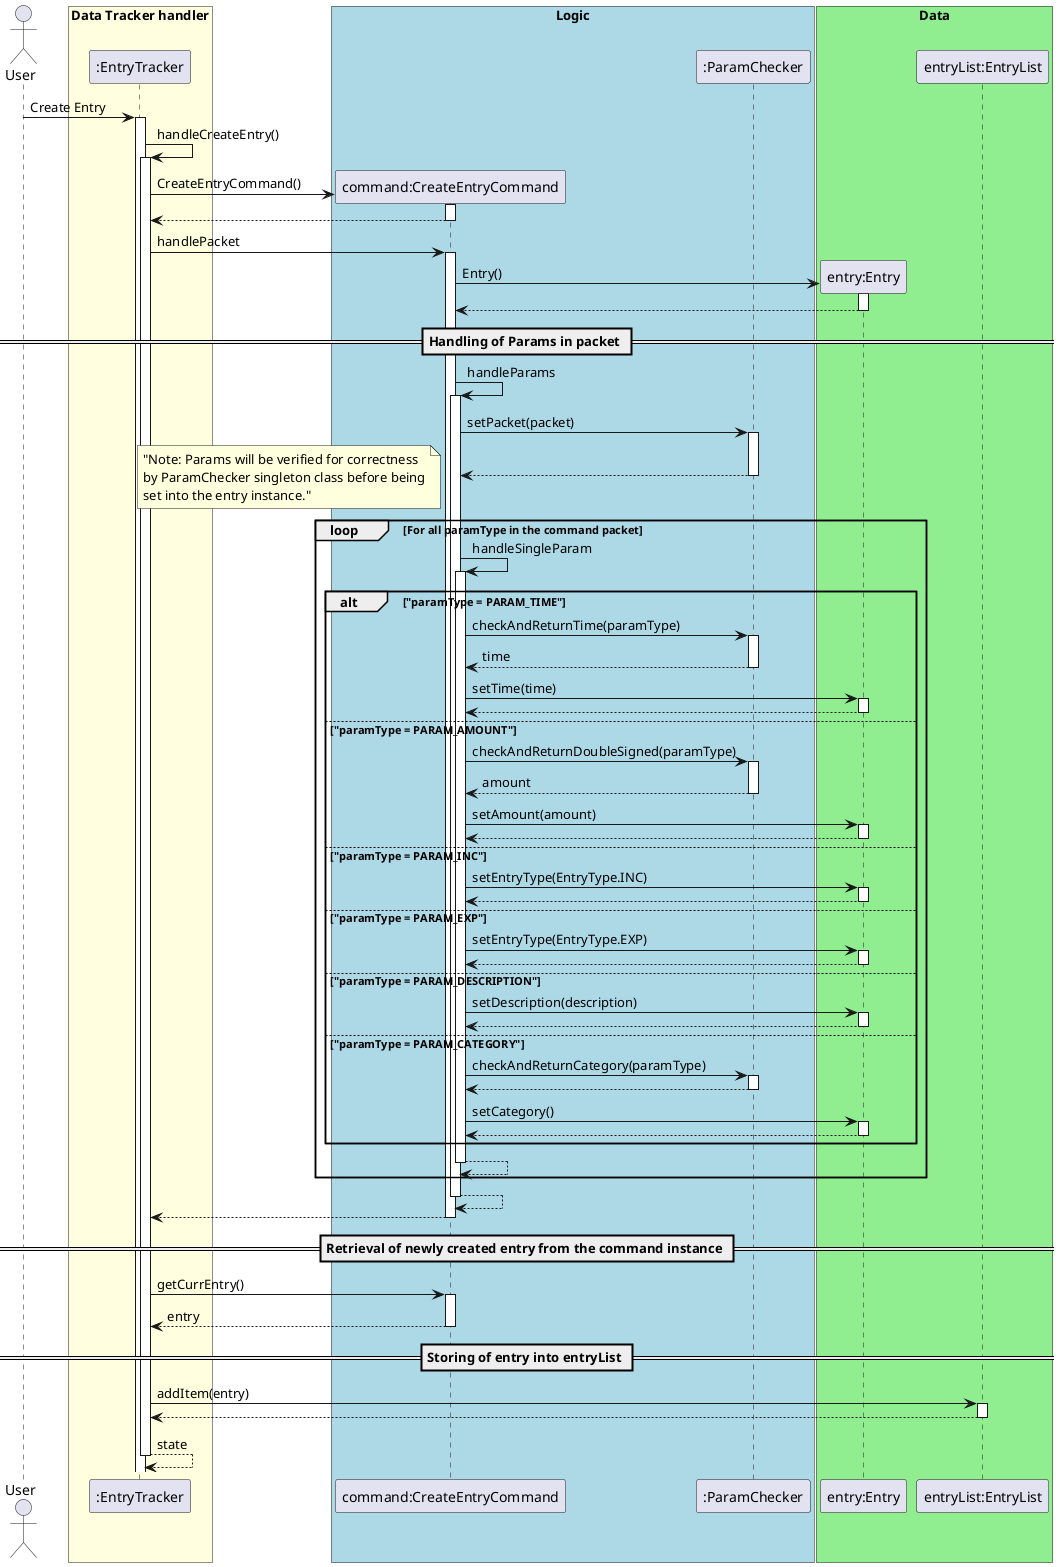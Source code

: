 @startuml
autoactivate on
actor User

User-> ":EntryTracker": Create Entry
":EntryTracker" ->":EntryTracker": handleCreateEntry()
    create "command:CreateEntryCommand"
   ":EntryTracker"-> "command:CreateEntryCommand" : CreateEntryCommand()
    return

   ":EntryTracker"-> "command:CreateEntryCommand" : handlePacket

        create "entry:Entry"
        "command:CreateEntryCommand" -> "entry:Entry" : Entry()
        return
        == Handling of Params in packet ==
        "command:CreateEntryCommand" -> "command:CreateEntryCommand" : handleParams
            "command:CreateEntryCommand" -> ":ParamChecker" : setPacket(packet)
            return
            loop For all paramType in the command packet
                note left: "Note: Params will be verified for correctness\nby ParamChecker singleton class before being\nset into the entry instance."
                "command:CreateEntryCommand" -> "command:CreateEntryCommand" : handleSingleParam
                    alt "paramType = PARAM_TIME"
                        "command:CreateEntryCommand" ->":ParamChecker": checkAndReturnTime(paramType)
                        return time
                        "command:CreateEntryCommand" -> "entry:Entry" : setTime(time)
                        return
                    else "paramType = PARAM_AMOUNT"
                        "command:CreateEntryCommand" ->":ParamChecker": checkAndReturnDoubleSigned(paramType)
                        return amount
                        "command:CreateEntryCommand" -> "entry:Entry" : setAmount(amount)
                        return
                    else "paramType = PARAM_INC"
                        "command:CreateEntryCommand" -> "entry:Entry" : setEntryType(EntryType.INC)
                        return
                    else "paramType = PARAM_EXP"
                        "command:CreateEntryCommand" -> "entry:Entry" : setEntryType(EntryType.EXP)
                        return
                    else "paramType = PARAM_DESCRIPTION"
                        "command:CreateEntryCommand" -> "entry:Entry" : setDescription(description)
                        return
                    else "paramType = PARAM_CATEGORY"
                        "command:CreateEntryCommand" ->":ParamChecker": checkAndReturnCategory(paramType)
                        return
                        "command:CreateEntryCommand" -> "entry:Entry" : setCategory()
                        return
                    end
                return
            end
        return
   return
   == Retrieval of newly created entry from the command instance ==
   ":EntryTracker"-> "command:CreateEntryCommand" : getCurrEntry()
   return entry
   == Storing of entry into entryList ==
   ":EntryTracker"-> "entryList:EntryList" : addItem(entry)
    return

return state

box "Data Tracker handler" #LightYellow
participant ":EntryTracker"
endBox

box "Logic" #LightBlue
participant "command:CreateEntryCommand"
participant ":ParamChecker"
endBox

box "Data" #LightGreen
participant "entry:Entry"
participant "entryList:EntryList"
endBox
@enduml